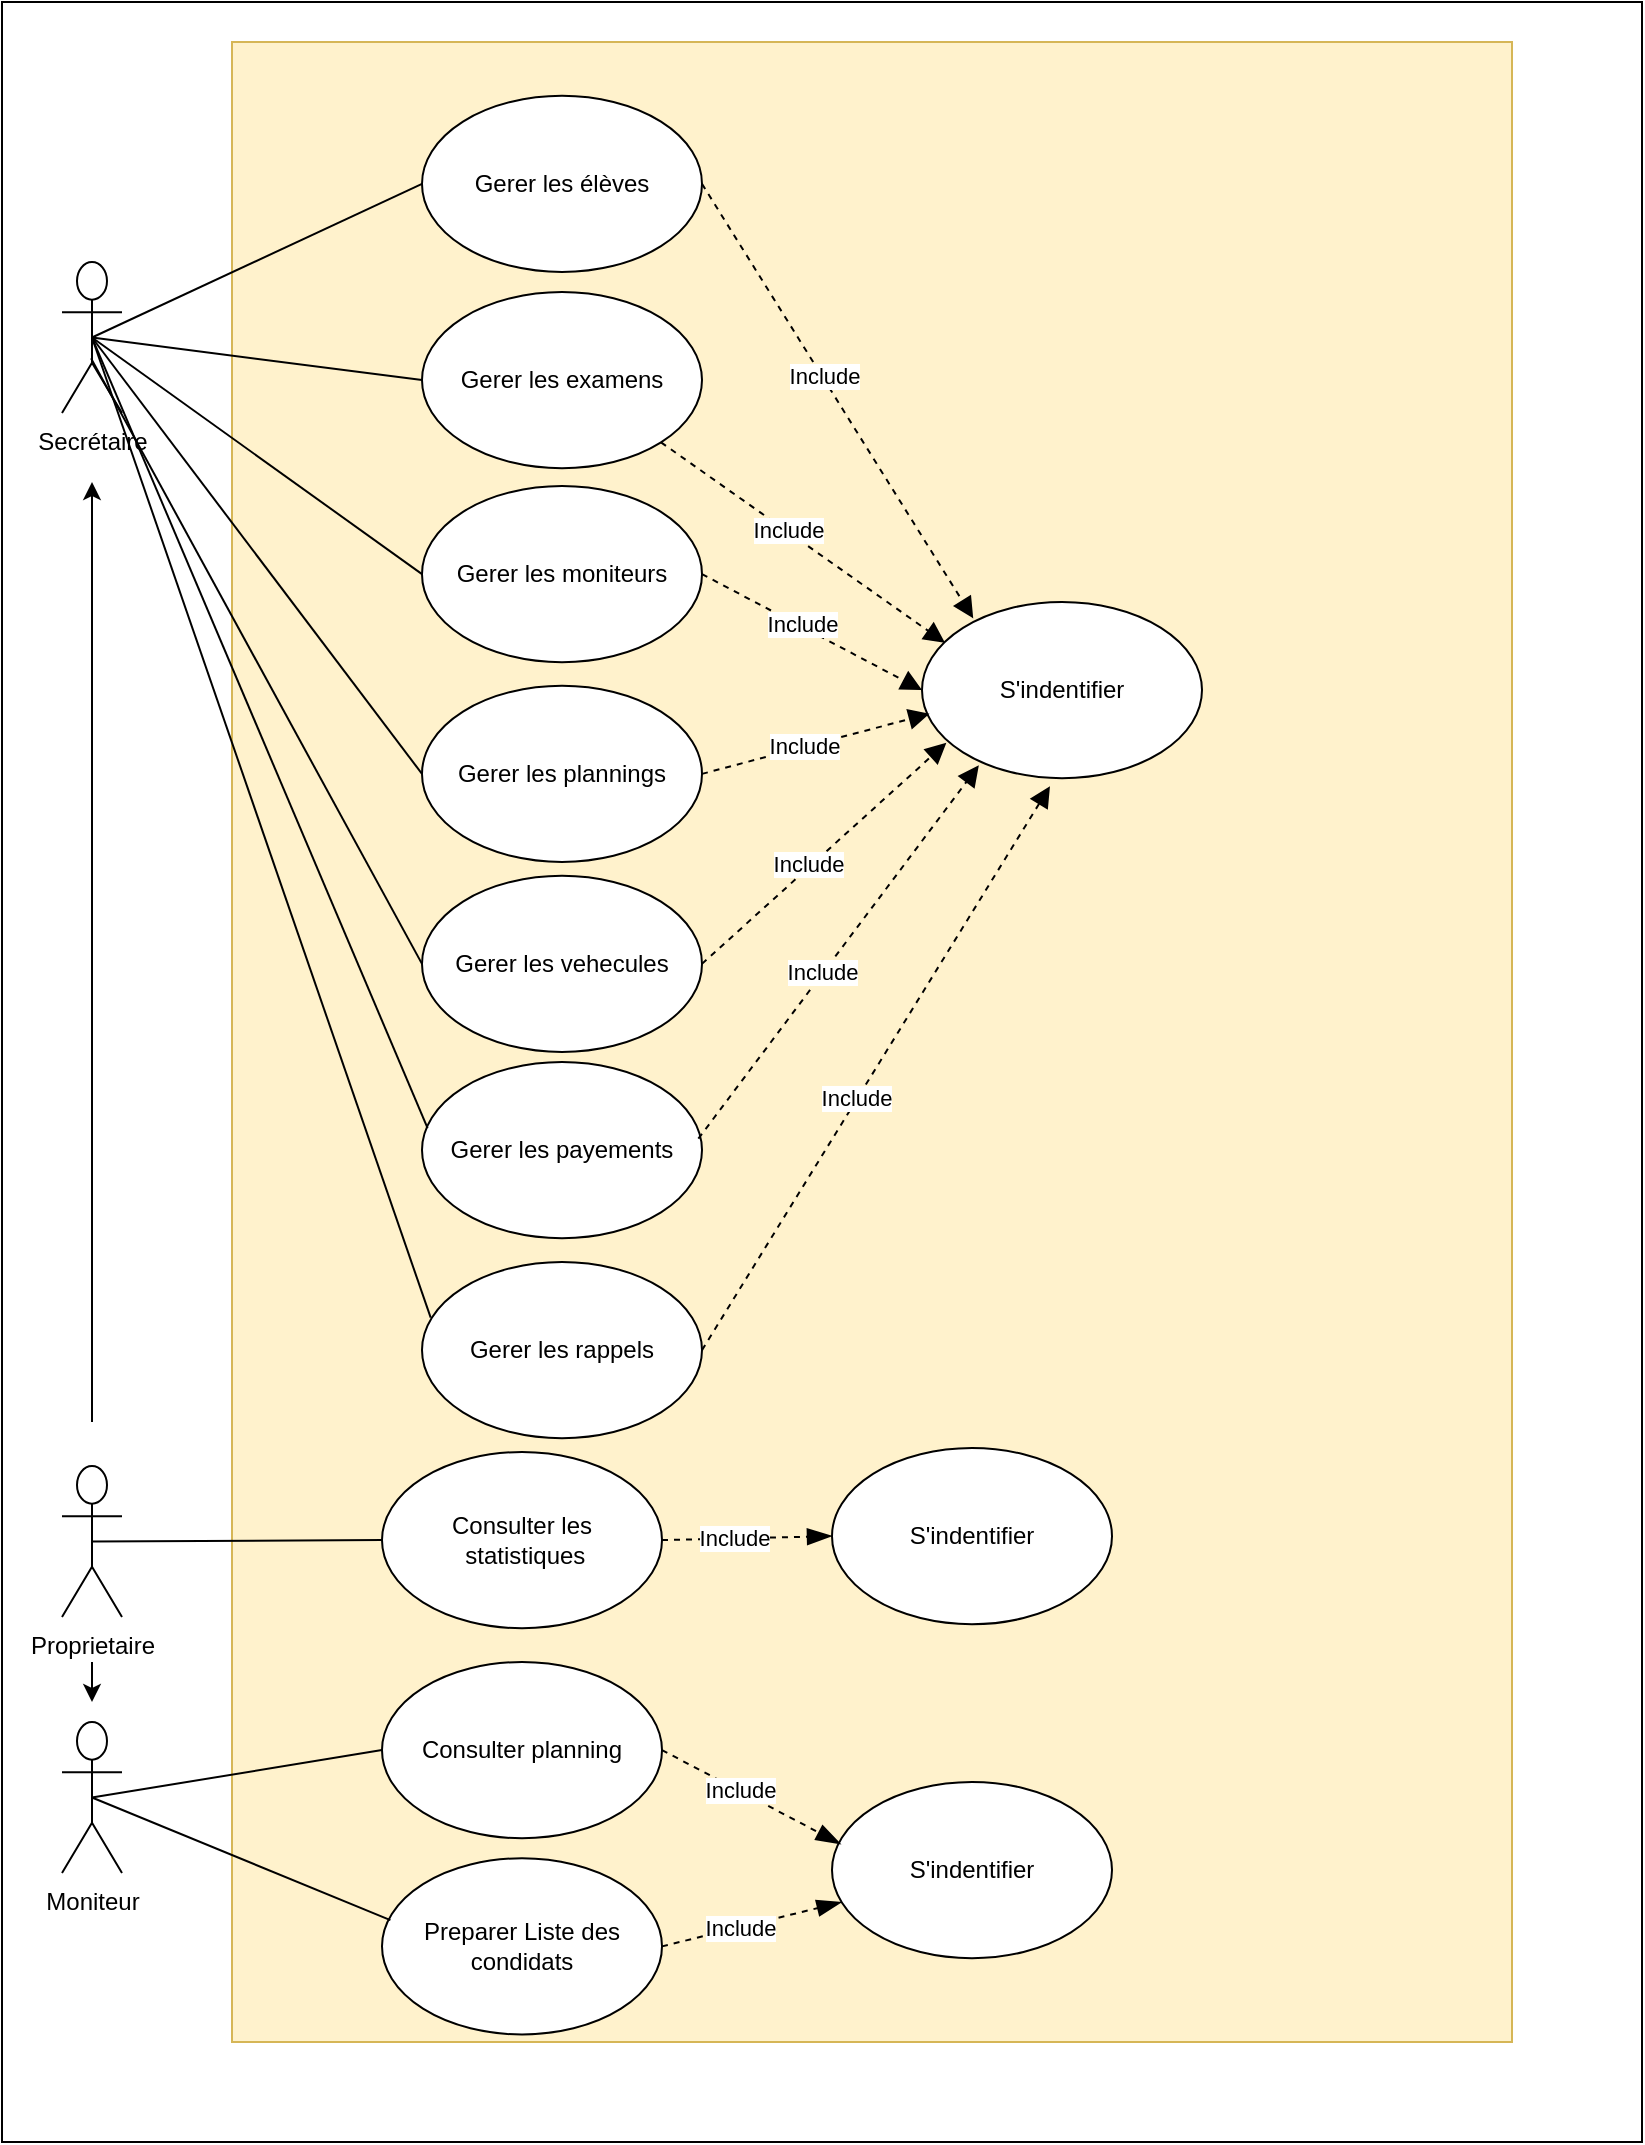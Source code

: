 <mxfile>
    <diagram id="6xGA8Hix2pt1-a0MzUPB" name="Page-1">
        <mxGraphModel dx="529" dy="528" grid="1" gridSize="10" guides="1" tooltips="1" connect="1" arrows="1" fold="1" page="1" pageScale="1" pageWidth="850" pageHeight="1100" math="0" shadow="0">
            <root>
                <mxCell id="0"/>
                <mxCell id="1" parent="0"/>
                <mxCell id="4" value="" style="group" parent="1" vertex="1" connectable="0">
                    <mxGeometry x="15" y="10" width="820" height="1070" as="geometry"/>
                </mxCell>
                <mxCell id="2" value="" style="rounded=0;whiteSpace=wrap;html=1;textDirection=rtl;" parent="4" vertex="1">
                    <mxGeometry width="820" height="1070" as="geometry"/>
                </mxCell>
                <mxCell id="3" value="" style="rounded=0;whiteSpace=wrap;html=1;fillColor=#fff2cc;strokeColor=#d6b656;" parent="4" vertex="1">
                    <mxGeometry x="115" y="20.0" width="640" height="1000" as="geometry"/>
                </mxCell>
                <mxCell id="5" value="Secrétaire" style="shape=umlActor;verticalLabelPosition=bottom;verticalAlign=top;html=1;" parent="4" vertex="1">
                    <mxGeometry x="30" y="129.998" width="30" height="75.529" as="geometry"/>
                </mxCell>
                <mxCell id="6" value="Moniteur" style="shape=umlActor;verticalLabelPosition=bottom;verticalAlign=top;html=1;" parent="4" vertex="1">
                    <mxGeometry x="30" y="860" width="30" height="75.53" as="geometry"/>
                </mxCell>
                <mxCell id="8" value="Consulter planning" style="ellipse;whiteSpace=wrap;html=1;" parent="4" vertex="1">
                    <mxGeometry x="190" y="829.996" width="140" height="88.118" as="geometry"/>
                </mxCell>
                <mxCell id="11" value="" style="endArrow=none;html=1;entryX=0;entryY=0.5;entryDx=0;entryDy=0;exitX=0.5;exitY=0.5;exitDx=0;exitDy=0;exitPerimeter=0;" parent="4" source="6" target="8" edge="1">
                    <mxGeometry width="50" height="50" relative="1" as="geometry">
                        <mxPoint x="60" y="840" as="sourcePoint"/>
                        <mxPoint x="340" y="377.647" as="targetPoint"/>
                    </mxGeometry>
                </mxCell>
                <mxCell id="15" value="S'indentifier" style="ellipse;whiteSpace=wrap;html=1;" parent="4" vertex="1">
                    <mxGeometry x="415" y="890.001" width="140" height="88.118" as="geometry"/>
                </mxCell>
                <mxCell id="16" value="Preparer Liste des condidats" style="ellipse;whiteSpace=wrap;html=1;" parent="4" vertex="1">
                    <mxGeometry x="190" y="928.121" width="140" height="88.118" as="geometry"/>
                </mxCell>
                <mxCell id="17" value="" style="endArrow=none;html=1;entryX=0.03;entryY=0.351;entryDx=0;entryDy=0;entryPerimeter=0;exitX=0.5;exitY=0.5;exitDx=0;exitDy=0;exitPerimeter=0;" parent="4" source="6" target="16" edge="1">
                    <mxGeometry width="50" height="50" relative="1" as="geometry">
                        <mxPoint x="60" y="840" as="sourcePoint"/>
                        <mxPoint x="360" y="516.118" as="targetPoint"/>
                    </mxGeometry>
                </mxCell>
                <mxCell id="22" value="Include" style="endArrow=blockThin;endSize=10;endFill=1;html=1;exitX=1;exitY=0.5;exitDx=0;exitDy=0;dashed=1;" parent="4" source="16" target="15" edge="1">
                    <mxGeometry x="-0.125" width="160" relative="1" as="geometry">
                        <mxPoint x="280" y="679.765" as="sourcePoint"/>
                        <mxPoint x="440" y="679.765" as="targetPoint"/>
                        <mxPoint as="offset"/>
                    </mxGeometry>
                </mxCell>
                <mxCell id="23" value="Include" style="endArrow=blockThin;endSize=10;endFill=1;html=1;exitX=1;exitY=0.5;exitDx=0;exitDy=0;entryX=0.031;entryY=0.352;entryDx=0;entryDy=0;dashed=1;entryPerimeter=0;" parent="4" source="8" target="15" edge="1">
                    <mxGeometry x="-0.137" width="160" relative="1" as="geometry">
                        <mxPoint x="379.997" y="553.881" as="sourcePoint"/>
                        <mxPoint x="453" y="638.224" as="targetPoint"/>
                        <mxPoint as="offset"/>
                    </mxGeometry>
                </mxCell>
                <mxCell id="40" value="Gerer les élèves" style="ellipse;whiteSpace=wrap;html=1;" parent="4" vertex="1">
                    <mxGeometry x="210" y="46.881" width="140" height="88.118" as="geometry"/>
                </mxCell>
                <mxCell id="41" value="Gerer les moniteurs" style="ellipse;whiteSpace=wrap;html=1;" parent="4" vertex="1">
                    <mxGeometry x="210" y="242.004" width="140" height="88.118" as="geometry"/>
                </mxCell>
                <mxCell id="42" value="Gerer les vehecules" style="ellipse;whiteSpace=wrap;html=1;" parent="4" vertex="1">
                    <mxGeometry x="210" y="436.882" width="140" height="88.118" as="geometry"/>
                </mxCell>
                <mxCell id="43" value="Gerer les examens" style="ellipse;whiteSpace=wrap;html=1;" parent="4" vertex="1">
                    <mxGeometry x="210" y="144.998" width="140" height="88.118" as="geometry"/>
                </mxCell>
                <mxCell id="46" value="" style="endArrow=none;html=1;strokeColor=#000000;endSize=8;entryX=0;entryY=0.5;entryDx=0;entryDy=0;exitX=0.5;exitY=0.5;exitDx=0;exitDy=0;exitPerimeter=0;" parent="4" source="5" target="40" edge="1">
                    <mxGeometry width="50" height="50" relative="1" as="geometry">
                        <mxPoint x="70" y="276.941" as="sourcePoint"/>
                        <mxPoint x="180" y="289.529" as="targetPoint"/>
                    </mxGeometry>
                </mxCell>
                <mxCell id="47" value="" style="endArrow=none;html=1;strokeColor=#000000;endSize=8;entryX=0;entryY=0.5;entryDx=0;entryDy=0;exitX=0.5;exitY=0.5;exitDx=0;exitDy=0;exitPerimeter=0;" parent="4" source="5" target="41" edge="1">
                    <mxGeometry width="50" height="50" relative="1" as="geometry">
                        <mxPoint x="70" y="276.941" as="sourcePoint"/>
                        <mxPoint x="180" y="264.353" as="targetPoint"/>
                    </mxGeometry>
                </mxCell>
                <mxCell id="48" value="" style="endArrow=none;html=1;strokeColor=#000000;endSize=8;entryX=0;entryY=0.5;entryDx=0;entryDy=0;entryPerimeter=0;exitX=0.485;exitY=0.638;exitDx=0;exitDy=0;exitPerimeter=0;" parent="4" source="5" target="42" edge="1">
                    <mxGeometry width="50" height="50" relative="1" as="geometry">
                        <mxPoint x="70" y="276.941" as="sourcePoint"/>
                        <mxPoint x="220.0" y="321" as="targetPoint"/>
                    </mxGeometry>
                </mxCell>
                <mxCell id="49" value="" style="endArrow=none;html=1;strokeColor=#000000;endSize=8;entryX=0;entryY=0.5;entryDx=0;entryDy=0;exitX=0.5;exitY=0.5;exitDx=0;exitDy=0;exitPerimeter=0;" parent="4" source="5" target="44" edge="1">
                    <mxGeometry width="50" height="50" relative="1" as="geometry">
                        <mxPoint x="70" y="276.941" as="sourcePoint"/>
                        <mxPoint x="237.62" y="446.882" as="targetPoint"/>
                    </mxGeometry>
                </mxCell>
                <mxCell id="50" value="" style="endArrow=none;html=1;strokeColor=#000000;endSize=8;entryX=0;entryY=0.5;entryDx=0;entryDy=0;exitX=0.5;exitY=0.5;exitDx=0;exitDy=0;exitPerimeter=0;" parent="4" source="5" target="43" edge="1">
                    <mxGeometry width="50" height="50" relative="1" as="geometry">
                        <mxPoint x="70" y="276.941" as="sourcePoint"/>
                        <mxPoint x="401.68" y="385.364" as="targetPoint"/>
                    </mxGeometry>
                </mxCell>
                <mxCell id="52" value="S'indentifier" style="ellipse;whiteSpace=wrap;html=1;" parent="4" vertex="1">
                    <mxGeometry x="460" y="299.996" width="140" height="88.118" as="geometry"/>
                </mxCell>
                <mxCell id="54" value="Include" style="endArrow=block;endSize=8;endFill=1;html=1;exitX=1;exitY=1;exitDx=0;exitDy=0;dashed=1;entryX=0.082;entryY=0.231;entryDx=0;entryDy=0;entryPerimeter=0;" parent="4" source="43" target="52" edge="1">
                    <mxGeometry x="-0.111" y="1" width="160" relative="1" as="geometry">
                        <mxPoint x="520" y="314.706" as="sourcePoint"/>
                        <mxPoint x="563" y="417.929" as="targetPoint"/>
                        <mxPoint as="offset"/>
                    </mxGeometry>
                </mxCell>
                <mxCell id="56" value="Include" style="endArrow=block;endSize=8;endFill=1;html=1;exitX=1;exitY=0.5;exitDx=0;exitDy=0;entryX=0;entryY=0.5;entryDx=0;entryDy=0;dashed=1;" parent="4" source="41" target="52" edge="1">
                    <mxGeometry x="-0.111" y="1" width="160" relative="1" as="geometry">
                        <mxPoint x="524.531" y="368.904" as="sourcePoint"/>
                        <mxPoint x="580" y="339.882" as="targetPoint"/>
                        <mxPoint as="offset"/>
                    </mxGeometry>
                </mxCell>
                <mxCell id="57" value="Include" style="endArrow=block;endSize=8;endFill=1;html=1;exitX=1;exitY=0.5;exitDx=0;exitDy=0;entryX=0.183;entryY=0.093;entryDx=0;entryDy=0;dashed=1;entryPerimeter=0;" parent="4" source="40" target="52" edge="1">
                    <mxGeometry x="-0.111" y="1" width="160" relative="1" as="geometry">
                        <mxPoint x="400" y="321" as="sourcePoint"/>
                        <mxPoint x="570" y="321" as="targetPoint"/>
                        <mxPoint as="offset"/>
                    </mxGeometry>
                </mxCell>
                <mxCell id="58" value="Include" style="endArrow=block;endSize=8;endFill=1;html=1;exitX=1;exitY=0.5;exitDx=0;exitDy=0;entryX=0.087;entryY=0.799;entryDx=0;entryDy=0;dashed=1;entryPerimeter=0;" parent="4" source="42" target="52" edge="1">
                    <mxGeometry x="-0.111" y="1" width="160" relative="1" as="geometry">
                        <mxPoint x="340" y="195.118" as="sourcePoint"/>
                        <mxPoint x="640" y="276.941" as="targetPoint"/>
                        <mxPoint as="offset"/>
                    </mxGeometry>
                </mxCell>
                <mxCell id="44" value="Gerer les plannings" style="ellipse;whiteSpace=wrap;html=1;" parent="4" vertex="1">
                    <mxGeometry x="210" y="341.888" width="140" height="88.118" as="geometry"/>
                </mxCell>
                <mxCell id="61" value="Include" style="endArrow=block;endSize=8;endFill=1;html=1;exitX=1;exitY=0.5;exitDx=0;exitDy=0;dashed=1;entryX=0.027;entryY=0.634;entryDx=0;entryDy=0;entryPerimeter=0;" parent="4" source="44" target="52" edge="1">
                    <mxGeometry x="-0.111" y="1" width="160" relative="1" as="geometry">
                        <mxPoint x="380" y="396.529" as="sourcePoint"/>
                        <mxPoint x="530" y="380" as="targetPoint"/>
                        <mxPoint as="offset"/>
                    </mxGeometry>
                </mxCell>
                <mxCell id="62" value="Gerer les payements" style="ellipse;whiteSpace=wrap;html=1;" parent="4" vertex="1">
                    <mxGeometry x="210" y="530.002" width="140" height="88.118" as="geometry"/>
                </mxCell>
                <mxCell id="63" value="" style="endArrow=none;html=1;strokeColor=#000000;endSize=8;entryX=0.02;entryY=0.375;entryDx=0;entryDy=0;entryPerimeter=0;exitX=0.5;exitY=0.5;exitDx=0;exitDy=0;exitPerimeter=0;" parent="4" source="5" target="62" edge="1">
                    <mxGeometry width="50" height="50" relative="1" as="geometry">
                        <mxPoint x="70" y="280" as="sourcePoint"/>
                        <mxPoint x="227.62" y="578.51" as="targetPoint"/>
                    </mxGeometry>
                </mxCell>
                <mxCell id="64" value="Include" style="endArrow=block;endSize=8;endFill=1;html=1;exitX=0.987;exitY=0.435;exitDx=0;exitDy=0;entryX=0.203;entryY=0.927;entryDx=0;entryDy=0;dashed=1;entryPerimeter=0;exitPerimeter=0;" parent="4" source="62" target="52" edge="1">
                    <mxGeometry x="-0.111" y="1" width="160" relative="1" as="geometry">
                        <mxPoint x="370.0" y="584.061" as="sourcePoint"/>
                        <mxPoint x="559.96" y="420.004" as="targetPoint"/>
                        <mxPoint as="offset"/>
                    </mxGeometry>
                </mxCell>
                <mxCell id="74" value="" style="edgeStyle=none;html=1;" parent="4" edge="1">
                    <mxGeometry relative="1" as="geometry">
                        <mxPoint x="45" y="830" as="sourcePoint"/>
                        <mxPoint x="45" y="850" as="targetPoint"/>
                    </mxGeometry>
                </mxCell>
                <mxCell id="69" value="Proprietaire" style="shape=umlActor;verticalLabelPosition=bottom;verticalAlign=top;html=1;" parent="4" vertex="1">
                    <mxGeometry x="30" y="731.998" width="30" height="75.529" as="geometry"/>
                </mxCell>
                <mxCell id="70" value="Consulter les&lt;br&gt;&amp;nbsp;statistiques" style="ellipse;whiteSpace=wrap;html=1;" parent="4" vertex="1">
                    <mxGeometry x="190" y="725.002" width="140" height="88.118" as="geometry"/>
                </mxCell>
                <mxCell id="71" value="S'indentifier" style="ellipse;whiteSpace=wrap;html=1;" parent="4" vertex="1">
                    <mxGeometry x="415" y="723.006" width="140" height="88.118" as="geometry"/>
                </mxCell>
                <mxCell id="72" value="Include" style="endArrow=blockThin;endSize=10;endFill=1;html=1;exitX=1;exitY=0.5;exitDx=0;exitDy=0;entryX=0;entryY=0.5;entryDx=0;entryDy=0;dashed=1;" parent="4" source="70" target="71" edge="1">
                    <mxGeometry x="-0.137" width="160" relative="1" as="geometry">
                        <mxPoint x="350.0" y="818.055" as="sourcePoint"/>
                        <mxPoint x="439.34" y="865.018" as="targetPoint"/>
                        <mxPoint as="offset"/>
                    </mxGeometry>
                </mxCell>
                <mxCell id="73" value="" style="endArrow=none;html=1;entryX=0;entryY=0.5;entryDx=0;entryDy=0;exitX=0.5;exitY=0.5;exitDx=0;exitDy=0;exitPerimeter=0;" parent="4" source="69" target="70" edge="1">
                    <mxGeometry width="50" height="50" relative="1" as="geometry">
                        <mxPoint x="45" y="748" as="sourcePoint"/>
                        <mxPoint x="210.0" y="894.055" as="targetPoint"/>
                    </mxGeometry>
                </mxCell>
                <mxCell id="76" value="" style="edgeStyle=none;html=1;" parent="4" edge="1">
                    <mxGeometry relative="1" as="geometry">
                        <mxPoint x="45" y="710" as="sourcePoint"/>
                        <mxPoint x="45" y="240" as="targetPoint"/>
                    </mxGeometry>
                </mxCell>
                <mxCell id="77" value="Gerer les rappels" style="ellipse;whiteSpace=wrap;html=1;" parent="4" vertex="1">
                    <mxGeometry x="210" y="630.002" width="140" height="88.118" as="geometry"/>
                </mxCell>
                <mxCell id="79" value="" style="endArrow=none;html=1;strokeColor=#000000;endSize=8;entryX=0.031;entryY=0.316;entryDx=0;entryDy=0;entryPerimeter=0;exitX=0.5;exitY=0.5;exitDx=0;exitDy=0;exitPerimeter=0;" parent="4" source="5" target="77" edge="1">
                    <mxGeometry width="50" height="50" relative="1" as="geometry">
                        <mxPoint x="60" y="187.763" as="sourcePoint"/>
                        <mxPoint x="237.8" y="583.046" as="targetPoint"/>
                    </mxGeometry>
                </mxCell>
                <mxCell id="80" value="Include" style="endArrow=block;endSize=8;endFill=1;html=1;exitX=1;exitY=0.5;exitDx=0;exitDy=0;entryX=0.457;entryY=1.045;entryDx=0;entryDy=0;dashed=1;entryPerimeter=0;" parent="4" source="77" target="52" edge="1">
                    <mxGeometry x="-0.111" y="1" width="160" relative="1" as="geometry">
                        <mxPoint x="373.18" y="588.334" as="sourcePoint"/>
                        <mxPoint x="513.42" y="401.681" as="targetPoint"/>
                        <mxPoint as="offset"/>
                    </mxGeometry>
                </mxCell>
            </root>
        </mxGraphModel>
    </diagram>
</mxfile>